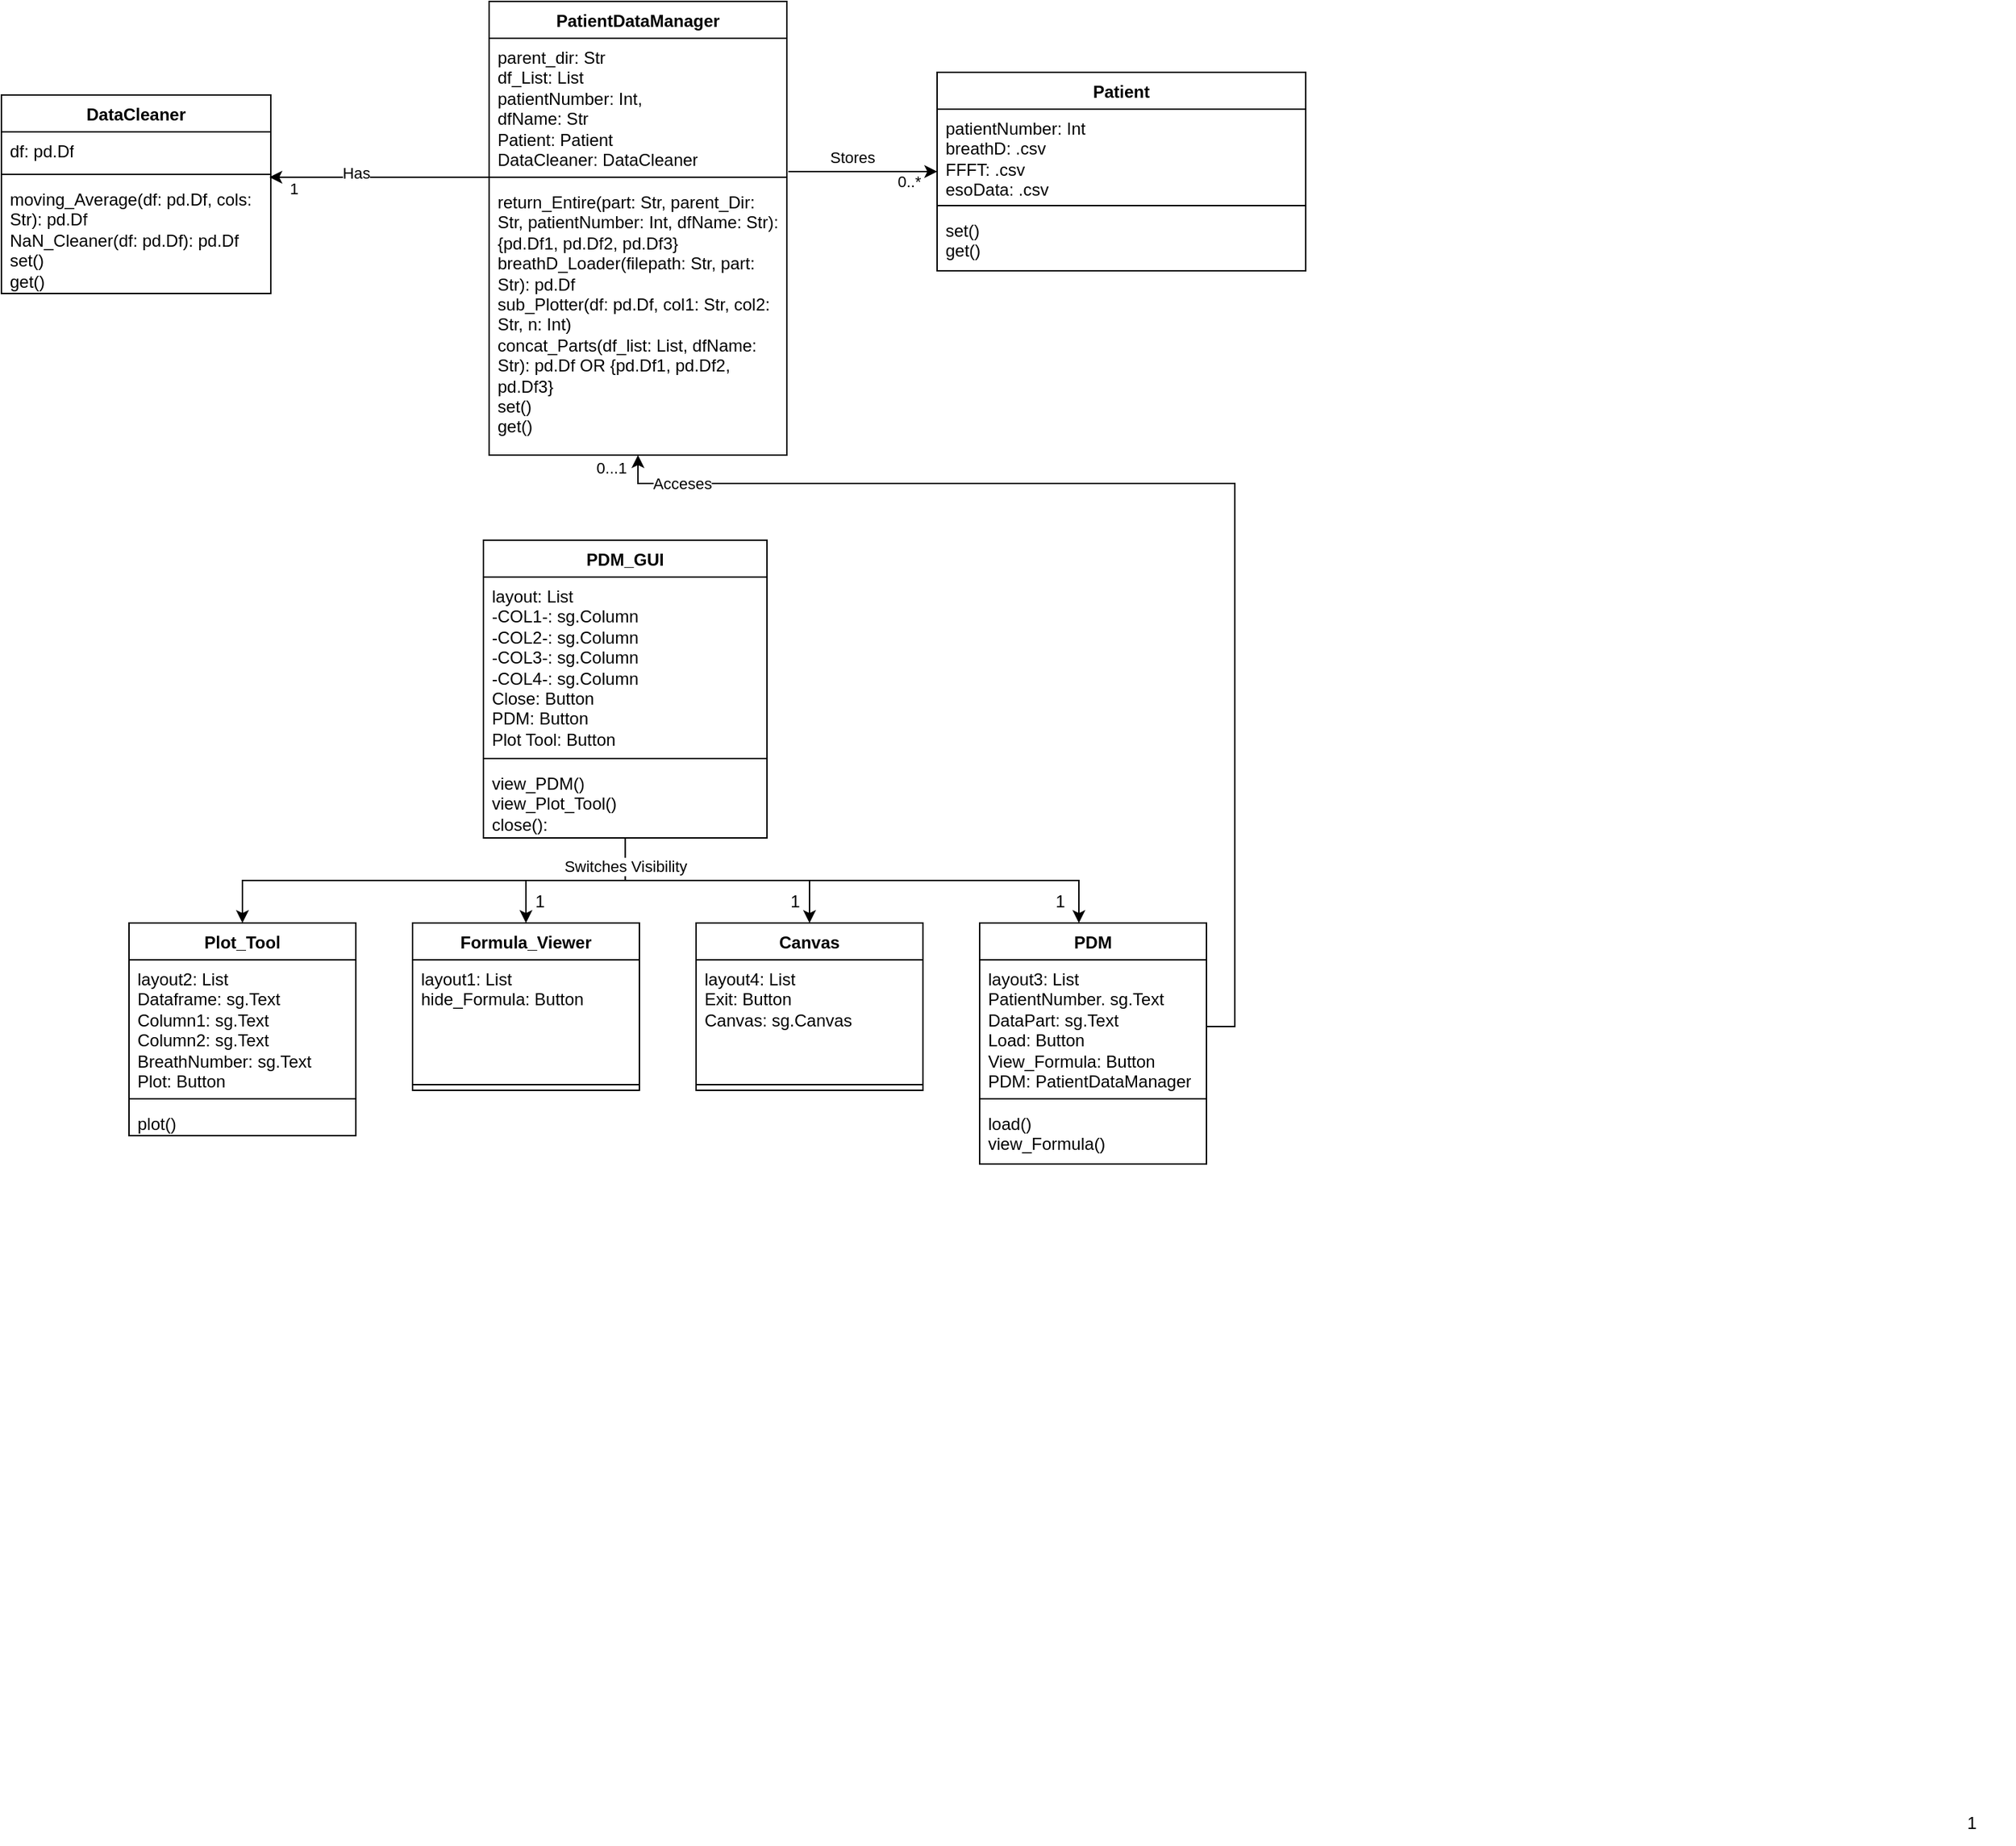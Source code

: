 <mxfile version="21.0.6" type="github">
  <diagram name="Page-1" id="-AyN2ohpG7jol3gEHXuL">
    <mxGraphModel dx="1687" dy="889" grid="1" gridSize="10" guides="1" tooltips="1" connect="1" arrows="1" fold="1" page="1" pageScale="1" pageWidth="827" pageHeight="1169" math="0" shadow="0">
      <root>
        <mxCell id="0" />
        <mxCell id="1" parent="0" />
        <mxCell id="UzI-LAhO6d8trMDOeC-L-13" value="0...1" style="edgeStyle=orthogonalEdgeStyle;rounded=0;orthogonalLoop=1;jettySize=auto;html=1;entryX=1;entryY=0.5;entryDx=0;entryDy=0;endArrow=none;endFill=0;startArrow=classic;startFill=1;" edge="1" parent="1" source="up1wdiQwqVobigykzNot-6" target="up1wdiQwqVobigykzNot-36">
          <mxGeometry x="-0.976" y="-19" relative="1" as="geometry">
            <Array as="points">
              <mxPoint x="559" y="410" />
              <mxPoint x="980" y="410" />
              <mxPoint x="980" y="793" />
            </Array>
            <mxPoint y="-1" as="offset" />
          </mxGeometry>
        </mxCell>
        <mxCell id="UzI-LAhO6d8trMDOeC-L-14" value="Acceses" style="edgeLabel;html=1;align=center;verticalAlign=middle;resizable=0;points=[];" vertex="1" connectable="0" parent="UzI-LAhO6d8trMDOeC-L-13">
          <mxGeometry x="-0.713" y="4" relative="1" as="geometry">
            <mxPoint x="-70" y="4" as="offset" />
          </mxGeometry>
        </mxCell>
        <mxCell id="up1wdiQwqVobigykzNot-6" value="PatientDataManager" style="swimlane;fontStyle=1;align=center;verticalAlign=top;childLayout=stackLayout;horizontal=1;startSize=26;horizontalStack=0;resizeParent=1;resizeParentMax=0;resizeLast=0;collapsible=1;marginBottom=0;whiteSpace=wrap;html=1;" parent="1" vertex="1">
          <mxGeometry x="454" y="70" width="210" height="320" as="geometry" />
        </mxCell>
        <mxCell id="up1wdiQwqVobigykzNot-7" value="parent_dir: Str&lt;br&gt;df_List: List&lt;br&gt;patientNumber: Int,&lt;br&gt;dfName: Str&lt;br&gt;Patient: Patient&lt;br&gt;DataCleaner: DataCleaner" style="text;strokeColor=none;fillColor=none;align=left;verticalAlign=top;spacingLeft=4;spacingRight=4;overflow=hidden;rotatable=0;points=[[0,0.5],[1,0.5]];portConstraint=eastwest;whiteSpace=wrap;html=1;" parent="up1wdiQwqVobigykzNot-6" vertex="1">
          <mxGeometry y="26" width="210" height="94" as="geometry" />
        </mxCell>
        <mxCell id="up1wdiQwqVobigykzNot-8" value="" style="line;strokeWidth=1;fillColor=none;align=left;verticalAlign=middle;spacingTop=-1;spacingLeft=3;spacingRight=3;rotatable=0;labelPosition=right;points=[];portConstraint=eastwest;strokeColor=inherit;" parent="up1wdiQwqVobigykzNot-6" vertex="1">
          <mxGeometry y="120" width="210" height="8" as="geometry" />
        </mxCell>
        <mxCell id="up1wdiQwqVobigykzNot-9" value="return_Entire(part: Str, parent_Dir: Str, patientNumber: Int, dfName: Str):&lt;br&gt;{pd.Df1, pd.Df2, pd.Df3}&lt;br&gt;breathD_Loader(filepath: Str, part: Str): pd.Df&lt;br&gt;sub_Plotter(df: pd.Df, col1: Str, col2: Str, n: Int)&lt;br&gt;concat_Parts(df_list: List, dfName: Str): pd.Df OR {pd.Df1, pd.Df2, pd.Df3}&lt;br&gt;set()&lt;br&gt;get()" style="text;strokeColor=none;fillColor=none;align=left;verticalAlign=top;spacingLeft=4;spacingRight=4;overflow=hidden;rotatable=0;points=[[0,0.5],[1,0.5]];portConstraint=eastwest;whiteSpace=wrap;html=1;" parent="up1wdiQwqVobigykzNot-6" vertex="1">
          <mxGeometry y="128" width="210" height="192" as="geometry" />
        </mxCell>
        <mxCell id="up1wdiQwqVobigykzNot-10" value="Patient" style="swimlane;fontStyle=1;align=center;verticalAlign=top;childLayout=stackLayout;horizontal=1;startSize=26;horizontalStack=0;resizeParent=1;resizeParentMax=0;resizeLast=0;collapsible=1;marginBottom=0;whiteSpace=wrap;html=1;" parent="1" vertex="1">
          <mxGeometry x="770" y="120" width="260" height="140" as="geometry" />
        </mxCell>
        <mxCell id="up1wdiQwqVobigykzNot-11" value="patientNumber: Int&lt;br&gt;breathD: .csv&lt;br&gt;FFFT: .csv&lt;br&gt;esoData: .csv" style="text;strokeColor=none;fillColor=none;align=left;verticalAlign=top;spacingLeft=4;spacingRight=4;overflow=hidden;rotatable=0;points=[[0,0.5],[1,0.5]];portConstraint=eastwest;whiteSpace=wrap;html=1;" parent="up1wdiQwqVobigykzNot-10" vertex="1">
          <mxGeometry y="26" width="260" height="64" as="geometry" />
        </mxCell>
        <mxCell id="up1wdiQwqVobigykzNot-12" value="" style="line;strokeWidth=1;fillColor=none;align=left;verticalAlign=middle;spacingTop=-1;spacingLeft=3;spacingRight=3;rotatable=0;labelPosition=right;points=[];portConstraint=eastwest;strokeColor=inherit;" parent="up1wdiQwqVobigykzNot-10" vertex="1">
          <mxGeometry y="90" width="260" height="8" as="geometry" />
        </mxCell>
        <mxCell id="up1wdiQwqVobigykzNot-13" value="set()&lt;br&gt;get()" style="text;strokeColor=none;fillColor=none;align=left;verticalAlign=top;spacingLeft=4;spacingRight=4;overflow=hidden;rotatable=0;points=[[0,0.5],[1,0.5]];portConstraint=eastwest;whiteSpace=wrap;html=1;" parent="up1wdiQwqVobigykzNot-10" vertex="1">
          <mxGeometry y="98" width="260" height="42" as="geometry" />
        </mxCell>
        <mxCell id="up1wdiQwqVobigykzNot-14" value="DataCleaner" style="swimlane;fontStyle=1;align=center;verticalAlign=top;childLayout=stackLayout;horizontal=1;startSize=26;horizontalStack=0;resizeParent=1;resizeParentMax=0;resizeLast=0;collapsible=1;marginBottom=0;whiteSpace=wrap;html=1;" parent="1" vertex="1">
          <mxGeometry x="110" y="136" width="190" height="140" as="geometry" />
        </mxCell>
        <mxCell id="up1wdiQwqVobigykzNot-15" value="df: pd.Df" style="text;strokeColor=none;fillColor=none;align=left;verticalAlign=top;spacingLeft=4;spacingRight=4;overflow=hidden;rotatable=0;points=[[0,0.5],[1,0.5]];portConstraint=eastwest;whiteSpace=wrap;html=1;" parent="up1wdiQwqVobigykzNot-14" vertex="1">
          <mxGeometry y="26" width="190" height="26" as="geometry" />
        </mxCell>
        <mxCell id="up1wdiQwqVobigykzNot-16" value="" style="line;strokeWidth=1;fillColor=none;align=left;verticalAlign=middle;spacingTop=-1;spacingLeft=3;spacingRight=3;rotatable=0;labelPosition=right;points=[];portConstraint=eastwest;strokeColor=inherit;" parent="up1wdiQwqVobigykzNot-14" vertex="1">
          <mxGeometry y="52" width="190" height="8" as="geometry" />
        </mxCell>
        <mxCell id="up1wdiQwqVobigykzNot-17" value="moving_Average(df: pd.Df, cols: Str): pd.Df&lt;br&gt;NaN_Cleaner(df: pd.Df): pd.Df&lt;br&gt;set()&lt;br&gt;get()" style="text;strokeColor=none;fillColor=none;align=left;verticalAlign=top;spacingLeft=4;spacingRight=4;overflow=hidden;rotatable=0;points=[[0,0.5],[1,0.5]];portConstraint=eastwest;whiteSpace=wrap;html=1;" parent="up1wdiQwqVobigykzNot-14" vertex="1">
          <mxGeometry y="60" width="190" height="80" as="geometry" />
        </mxCell>
        <mxCell id="UzI-LAhO6d8trMDOeC-L-9" style="edgeStyle=orthogonalEdgeStyle;rounded=0;orthogonalLoop=1;jettySize=auto;html=1;entryX=0.5;entryY=0;entryDx=0;entryDy=0;" edge="1" parent="1" source="up1wdiQwqVobigykzNot-23" target="up1wdiQwqVobigykzNot-27">
          <mxGeometry relative="1" as="geometry">
            <Array as="points">
              <mxPoint x="550" y="690" />
              <mxPoint x="280" y="690" />
            </Array>
          </mxGeometry>
        </mxCell>
        <mxCell id="UzI-LAhO6d8trMDOeC-L-10" style="edgeStyle=orthogonalEdgeStyle;rounded=0;orthogonalLoop=1;jettySize=auto;html=1;" edge="1" parent="1" source="up1wdiQwqVobigykzNot-23" target="up1wdiQwqVobigykzNot-31">
          <mxGeometry relative="1" as="geometry">
            <Array as="points">
              <mxPoint x="550" y="690" />
              <mxPoint x="480" y="690" />
            </Array>
          </mxGeometry>
        </mxCell>
        <mxCell id="UzI-LAhO6d8trMDOeC-L-11" style="edgeStyle=orthogonalEdgeStyle;rounded=0;orthogonalLoop=1;jettySize=auto;html=1;" edge="1" parent="1" source="up1wdiQwqVobigykzNot-23" target="up1wdiQwqVobigykzNot-39">
          <mxGeometry relative="1" as="geometry">
            <Array as="points">
              <mxPoint x="550" y="690" />
              <mxPoint x="680" y="690" />
            </Array>
          </mxGeometry>
        </mxCell>
        <mxCell id="UzI-LAhO6d8trMDOeC-L-12" value="Switches Visibility" style="edgeStyle=orthogonalEdgeStyle;rounded=0;orthogonalLoop=1;jettySize=auto;html=1;entryX=0.5;entryY=0;entryDx=0;entryDy=0;" edge="1" parent="1">
          <mxGeometry x="-0.895" relative="1" as="geometry">
            <mxPoint x="550.059" y="660.0" as="sourcePoint" />
            <mxPoint x="870" y="720.0" as="targetPoint" />
            <Array as="points">
              <mxPoint x="550" y="690" />
              <mxPoint x="870" y="690" />
            </Array>
            <mxPoint as="offset" />
          </mxGeometry>
        </mxCell>
        <mxCell id="up1wdiQwqVobigykzNot-23" value="PDM_GUI" style="swimlane;fontStyle=1;align=center;verticalAlign=top;childLayout=stackLayout;horizontal=1;startSize=26;horizontalStack=0;resizeParent=1;resizeParentMax=0;resizeLast=0;collapsible=1;marginBottom=0;whiteSpace=wrap;html=1;" parent="1" vertex="1">
          <mxGeometry x="450" y="450" width="200" height="210" as="geometry" />
        </mxCell>
        <mxCell id="up1wdiQwqVobigykzNot-24" value="layout: List&lt;br&gt;-COL1-: sg.Column&lt;br&gt;-COL2-: sg.Column&lt;br&gt;-COL3-: sg.Column&lt;br&gt;-COL4-: sg.Column&lt;br&gt;Close: Button&lt;br&gt;PDM: Button&lt;br&gt;Plot Tool: Button&lt;br&gt;" style="text;strokeColor=none;fillColor=none;align=left;verticalAlign=top;spacingLeft=4;spacingRight=4;overflow=hidden;rotatable=0;points=[[0,0.5],[1,0.5]];portConstraint=eastwest;whiteSpace=wrap;html=1;" parent="up1wdiQwqVobigykzNot-23" vertex="1">
          <mxGeometry y="26" width="200" height="124" as="geometry" />
        </mxCell>
        <mxCell id="up1wdiQwqVobigykzNot-25" value="" style="line;strokeWidth=1;fillColor=none;align=left;verticalAlign=middle;spacingTop=-1;spacingLeft=3;spacingRight=3;rotatable=0;labelPosition=right;points=[];portConstraint=eastwest;strokeColor=inherit;" parent="up1wdiQwqVobigykzNot-23" vertex="1">
          <mxGeometry y="150" width="200" height="8" as="geometry" />
        </mxCell>
        <mxCell id="up1wdiQwqVobigykzNot-26" value="view_PDM()&lt;br&gt;view_Plot_Tool()&lt;br&gt;close():" style="text;strokeColor=none;fillColor=none;align=left;verticalAlign=top;spacingLeft=4;spacingRight=4;overflow=hidden;rotatable=0;points=[[0,0.5],[1,0.5]];portConstraint=eastwest;whiteSpace=wrap;html=1;" parent="up1wdiQwqVobigykzNot-23" vertex="1">
          <mxGeometry y="158" width="200" height="52" as="geometry" />
        </mxCell>
        <mxCell id="up1wdiQwqVobigykzNot-27" value="Plot_Tool" style="swimlane;fontStyle=1;align=center;verticalAlign=top;childLayout=stackLayout;horizontal=1;startSize=26;horizontalStack=0;resizeParent=1;resizeParentMax=0;resizeLast=0;collapsible=1;marginBottom=0;whiteSpace=wrap;html=1;" parent="1" vertex="1">
          <mxGeometry x="200" y="720" width="160" height="150" as="geometry" />
        </mxCell>
        <mxCell id="up1wdiQwqVobigykzNot-28" value="layout2: List&lt;br&gt;Dataframe: sg.Text&lt;br&gt;Column1: sg.Text&lt;br&gt;Column2: sg.Text&lt;br&gt;BreathNumber: sg.Text&lt;br&gt;Plot: Button" style="text;strokeColor=none;fillColor=none;align=left;verticalAlign=top;spacingLeft=4;spacingRight=4;overflow=hidden;rotatable=0;points=[[0,0.5],[1,0.5]];portConstraint=eastwest;whiteSpace=wrap;html=1;" parent="up1wdiQwqVobigykzNot-27" vertex="1">
          <mxGeometry y="26" width="160" height="94" as="geometry" />
        </mxCell>
        <mxCell id="up1wdiQwqVobigykzNot-29" value="" style="line;strokeWidth=1;fillColor=none;align=left;verticalAlign=middle;spacingTop=-1;spacingLeft=3;spacingRight=3;rotatable=0;labelPosition=right;points=[];portConstraint=eastwest;strokeColor=inherit;" parent="up1wdiQwqVobigykzNot-27" vertex="1">
          <mxGeometry y="120" width="160" height="8" as="geometry" />
        </mxCell>
        <mxCell id="up1wdiQwqVobigykzNot-30" value="plot()" style="text;strokeColor=none;fillColor=none;align=left;verticalAlign=top;spacingLeft=4;spacingRight=4;overflow=hidden;rotatable=0;points=[[0,0.5],[1,0.5]];portConstraint=eastwest;whiteSpace=wrap;html=1;" parent="up1wdiQwqVobigykzNot-27" vertex="1">
          <mxGeometry y="128" width="160" height="22" as="geometry" />
        </mxCell>
        <mxCell id="up1wdiQwqVobigykzNot-31" value="Formula_Viewer" style="swimlane;fontStyle=1;align=center;verticalAlign=top;childLayout=stackLayout;horizontal=1;startSize=26;horizontalStack=0;resizeParent=1;resizeParentMax=0;resizeLast=0;collapsible=1;marginBottom=0;whiteSpace=wrap;html=1;" parent="1" vertex="1">
          <mxGeometry x="400" y="720" width="160" height="118" as="geometry" />
        </mxCell>
        <mxCell id="up1wdiQwqVobigykzNot-32" value="layout1: List&lt;br&gt;hide_Formula: Button&lt;br&gt;" style="text;strokeColor=none;fillColor=none;align=left;verticalAlign=top;spacingLeft=4;spacingRight=4;overflow=hidden;rotatable=0;points=[[0,0.5],[1,0.5]];portConstraint=eastwest;whiteSpace=wrap;html=1;" parent="up1wdiQwqVobigykzNot-31" vertex="1">
          <mxGeometry y="26" width="160" height="84" as="geometry" />
        </mxCell>
        <mxCell id="up1wdiQwqVobigykzNot-33" value="" style="line;strokeWidth=1;fillColor=none;align=left;verticalAlign=middle;spacingTop=-1;spacingLeft=3;spacingRight=3;rotatable=0;labelPosition=right;points=[];portConstraint=eastwest;strokeColor=inherit;" parent="up1wdiQwqVobigykzNot-31" vertex="1">
          <mxGeometry y="110" width="160" height="8" as="geometry" />
        </mxCell>
        <mxCell id="up1wdiQwqVobigykzNot-35" value="PDM" style="swimlane;fontStyle=1;align=center;verticalAlign=top;childLayout=stackLayout;horizontal=1;startSize=26;horizontalStack=0;resizeParent=1;resizeParentMax=0;resizeLast=0;collapsible=1;marginBottom=0;whiteSpace=wrap;html=1;" parent="1" vertex="1">
          <mxGeometry x="800" y="720" width="160" height="170" as="geometry" />
        </mxCell>
        <mxCell id="up1wdiQwqVobigykzNot-36" value="layout3: List&lt;br&gt;PatientNumber. sg.Text&lt;br&gt;DataPart: sg.Text&lt;br&gt;Load: Button&lt;br&gt;View_Formula: Button&lt;br&gt;PDM: PatientDataManager" style="text;strokeColor=none;fillColor=none;align=left;verticalAlign=top;spacingLeft=4;spacingRight=4;overflow=hidden;rotatable=0;points=[[0,0.5],[1,0.5]];portConstraint=eastwest;whiteSpace=wrap;html=1;" parent="up1wdiQwqVobigykzNot-35" vertex="1">
          <mxGeometry y="26" width="160" height="94" as="geometry" />
        </mxCell>
        <mxCell id="up1wdiQwqVobigykzNot-37" value="" style="line;strokeWidth=1;fillColor=none;align=left;verticalAlign=middle;spacingTop=-1;spacingLeft=3;spacingRight=3;rotatable=0;labelPosition=right;points=[];portConstraint=eastwest;strokeColor=inherit;" parent="up1wdiQwqVobigykzNot-35" vertex="1">
          <mxGeometry y="120" width="160" height="8" as="geometry" />
        </mxCell>
        <mxCell id="up1wdiQwqVobigykzNot-38" value="load()&lt;br&gt;view_Formula()&lt;br&gt;" style="text;strokeColor=none;fillColor=none;align=left;verticalAlign=top;spacingLeft=4;spacingRight=4;overflow=hidden;rotatable=0;points=[[0,0.5],[1,0.5]];portConstraint=eastwest;whiteSpace=wrap;html=1;" parent="up1wdiQwqVobigykzNot-35" vertex="1">
          <mxGeometry y="128" width="160" height="42" as="geometry" />
        </mxCell>
        <mxCell id="up1wdiQwqVobigykzNot-39" value="Canvas" style="swimlane;fontStyle=1;align=center;verticalAlign=top;childLayout=stackLayout;horizontal=1;startSize=26;horizontalStack=0;resizeParent=1;resizeParentMax=0;resizeLast=0;collapsible=1;marginBottom=0;whiteSpace=wrap;html=1;" parent="1" vertex="1">
          <mxGeometry x="600" y="720" width="160" height="118" as="geometry" />
        </mxCell>
        <mxCell id="up1wdiQwqVobigykzNot-40" value="layout4: List&lt;br&gt;Exit: Button&lt;br&gt;Canvas: sg.Canvas" style="text;strokeColor=none;fillColor=none;align=left;verticalAlign=top;spacingLeft=4;spacingRight=4;overflow=hidden;rotatable=0;points=[[0,0.5],[1,0.5]];portConstraint=eastwest;whiteSpace=wrap;html=1;" parent="up1wdiQwqVobigykzNot-39" vertex="1">
          <mxGeometry y="26" width="160" height="84" as="geometry" />
        </mxCell>
        <mxCell id="up1wdiQwqVobigykzNot-41" value="" style="line;strokeWidth=1;fillColor=none;align=left;verticalAlign=middle;spacingTop=-1;spacingLeft=3;spacingRight=3;rotatable=0;labelPosition=right;points=[];portConstraint=eastwest;strokeColor=inherit;" parent="up1wdiQwqVobigykzNot-39" vertex="1">
          <mxGeometry y="110" width="160" height="8" as="geometry" />
        </mxCell>
        <mxCell id="UzI-LAhO6d8trMDOeC-L-1" value="" style="endArrow=classic;html=1;rounded=0;exitX=0.981;exitY=1;exitDx=0;exitDy=0;exitPerimeter=0;entryX=-0.019;entryY=1.048;entryDx=0;entryDy=0;entryPerimeter=0;" edge="1" parent="1">
          <mxGeometry width="50" height="50" relative="1" as="geometry">
            <mxPoint x="665.01" y="190" as="sourcePoint" />
            <mxPoint x="770.06" y="190.032" as="targetPoint" />
          </mxGeometry>
        </mxCell>
        <mxCell id="UzI-LAhO6d8trMDOeC-L-2" value="0..*" style="edgeLabel;html=1;align=center;verticalAlign=middle;resizable=0;points=[];" vertex="1" connectable="0" parent="UzI-LAhO6d8trMDOeC-L-1">
          <mxGeometry x="0.218" relative="1" as="geometry">
            <mxPoint x="21" y="7" as="offset" />
          </mxGeometry>
        </mxCell>
        <mxCell id="UzI-LAhO6d8trMDOeC-L-5" value="Stores" style="edgeLabel;html=1;align=center;verticalAlign=middle;resizable=0;points=[];" vertex="1" connectable="0" parent="UzI-LAhO6d8trMDOeC-L-1">
          <mxGeometry x="-0.296" y="2" relative="1" as="geometry">
            <mxPoint x="8" y="-8" as="offset" />
          </mxGeometry>
        </mxCell>
        <mxCell id="UzI-LAhO6d8trMDOeC-L-6" value="" style="endArrow=classic;html=1;rounded=0;exitX=0;exitY=-0.021;exitDx=0;exitDy=0;exitPerimeter=0;entryX=0.995;entryY=-0.025;entryDx=0;entryDy=0;entryPerimeter=0;" edge="1" parent="1" source="up1wdiQwqVobigykzNot-9" target="up1wdiQwqVobigykzNot-17">
          <mxGeometry width="50" height="50" relative="1" as="geometry">
            <mxPoint x="430" y="210" as="sourcePoint" />
            <mxPoint x="480" y="160" as="targetPoint" />
          </mxGeometry>
        </mxCell>
        <mxCell id="UzI-LAhO6d8trMDOeC-L-7" value="Has" style="edgeLabel;html=1;align=center;verticalAlign=middle;resizable=0;points=[];" vertex="1" connectable="0" parent="UzI-LAhO6d8trMDOeC-L-6">
          <mxGeometry x="0.562" y="-3" relative="1" as="geometry">
            <mxPoint x="27" as="offset" />
          </mxGeometry>
        </mxCell>
        <mxCell id="UzI-LAhO6d8trMDOeC-L-8" value="1" style="edgeLabel;html=1;align=center;verticalAlign=middle;resizable=0;points=[];" vertex="1" connectable="0" parent="UzI-LAhO6d8trMDOeC-L-6">
          <mxGeometry x="0.781" y="2" relative="1" as="geometry">
            <mxPoint y="6" as="offset" />
          </mxGeometry>
        </mxCell>
        <mxCell id="UzI-LAhO6d8trMDOeC-L-15" value="1" style="text;html=1;strokeColor=none;fillColor=none;align=center;verticalAlign=middle;whiteSpace=wrap;rounded=0;" vertex="1" parent="1">
          <mxGeometry x="640" y="690" width="60" height="30" as="geometry" />
        </mxCell>
        <mxCell id="UzI-LAhO6d8trMDOeC-L-16" value="1" style="text;html=1;strokeColor=none;fillColor=none;align=center;verticalAlign=middle;whiteSpace=wrap;rounded=0;" vertex="1" parent="1">
          <mxGeometry x="827" y="690" width="60" height="30" as="geometry" />
        </mxCell>
        <mxCell id="UzI-LAhO6d8trMDOeC-L-17" value="1" style="text;html=1;strokeColor=none;fillColor=none;align=center;verticalAlign=middle;whiteSpace=wrap;rounded=0;" vertex="1" parent="1">
          <mxGeometry x="460" y="690" width="60" height="30" as="geometry" />
        </mxCell>
        <mxCell id="UzI-LAhO6d8trMDOeC-L-18" value="1" style="text;html=1;strokeColor=none;fillColor=none;align=center;verticalAlign=middle;whiteSpace=wrap;rounded=0;" vertex="1" parent="1">
          <mxGeometry x="1470" y="1340" width="60" height="30" as="geometry" />
        </mxCell>
      </root>
    </mxGraphModel>
  </diagram>
</mxfile>
